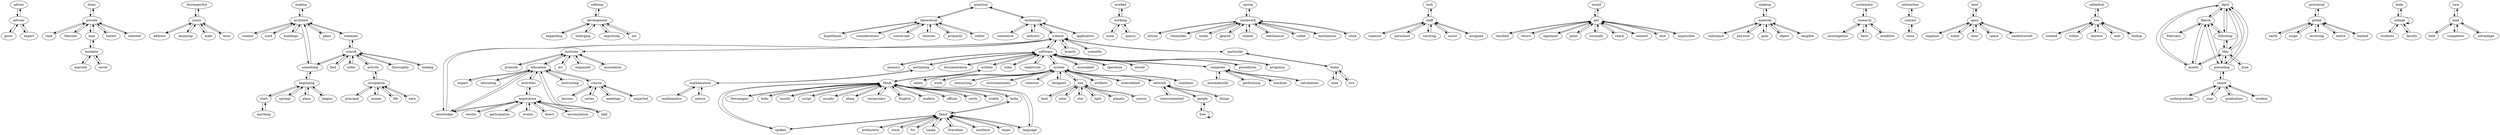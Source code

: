 digraph  {
advice;
adviser;
Army;
private;
disrespectful;
junior;
making;
architect;
refining;
development;
practical;
theoretical;
technology;
find;
search;
usually;
Hindi;
promote;
institute;
star;
sun;
worked;
working;
spring;
clockwork;
artifacts;
system;
mine;
task;
staff;
educating;
education;
results;
experience;
nature;
mathematical;
rank;
would;
get;
order;
interrelated;
things;
network;
resulted;
associated;
software;
principal;
occupation;
live;
home;
branch;
science;
activities;
along;
combines;
makeup;
material;
systematic;
research;
driven;
operation;
beginning;
start;
creates;
interaction;
contact;
superior;
land;
open;
cathedral;
see;
light;
April;
March;
May;
vernaculars;
stored;
art;
resembles;
instructing;
undergraduate;
senior;
works;
expanding;
address;
application;
located;
within;
performing;
computer;
activity;
return;
expanse;
geared;
English;
water;
opponent;
money;
modern;
enlarging;
organized;
official;
investigation;
wheels;
entity;
Marines;
southern;
Tamil;
participation;
provincial;
global;
procedures;
point;
events;
normally;
north;
concerned;
body;
college;
times;
thoroughly;
looking;
race;
lead;
prehistoric;
held;
since;
mathematics;
skill;
time;
mechanical;
scientific;
knowledge;
improving;
substance;
reach;
personnel;
facts;
coiled;
earth;
man;
bachelor;
Sri;
programs;
used;
direct;
Lanka;
establish;
widely;
Dravidian;
buildings;
carrying;
meetings;
course;
interconnected;
diocese;
life;
something;
commerce;
February;
planets;
memory;
year;
physical;
India;
people;
free;
graduation;
accumulation;
source;
industry;
pertaining;
Devanagari;
lowest;
clear;
documentation;
plans;
students;
theories;
seemed;
association;
annoying;
written;
mechanism;
space;
imparted;
machine;
work;
lessons;
particular;
gives;
seat;
competitor;
shot;
Indic;
month;
heat;
primarily;
earn;
impart;
scope;
preceding;
springs;
mostly;
expert;
interacting;
goes;
series;
instrumentality;
assist;
impossible;
clock;
solar;
language;
bishop;
married;
rather;
rules;
involving;
calculations;
following;
act;
coherent;
object;
place;
assigned;
anything;
tangible;
advantage;
close;
designed;
never;
"read/write";
male;
entire;
limited;
hypotheses;
spoken;
script;
someone;
faculty;
term;
enlisted;
begins;
quarry;
automatically;
student;
June;
unobstructed;
considerations;
advice -> adviser;
adviser -> advice;
adviser -> gives;
adviser -> expert;
Army -> private;
private -> Army;
private -> rank;
private -> Marines;
private -> man;
private -> lowest;
private -> enlisted;
disrespectful -> junior;
junior -> disrespectful;
junior -> address;
junior -> annoying;
junior -> male;
junior -> term;
making -> architect;
architect -> making;
architect -> creates;
architect -> used;
architect -> buildings;
architect -> something;
architect -> plans;
architect -> someone;
refining -> development;
development -> refining;
development -> expanding;
development -> enlarging;
development -> improving;
development -> act;
practical -> theoretical;
practical -> technology;
theoretical -> practical;
theoretical -> concerned;
theoretical -> theories;
theoretical -> primarily;
theoretical -> rather;
theoretical -> hypotheses;
theoretical -> considerations;
technology -> practical;
technology -> application;
technology -> science;
technology -> commerce;
technology -> industry;
find -> search;
search -> find;
search -> order;
search -> activity;
search -> thoroughly;
search -> looking;
search -> something;
search -> someone;
usually -> Hindi;
Hindi -> usually;
Hindi -> along;
Hindi -> vernaculars;
Hindi -> English;
Hindi -> modern;
Hindi -> official;
Hindi -> north;
Hindi -> widely;
Hindi -> India;
Hindi -> Devanagari;
Hindi -> written;
Hindi -> Indic;
Hindi -> mostly;
Hindi -> language;
Hindi -> spoken;
Hindi -> script;
promote -> institute;
institute -> promote;
institute -> art;
institute -> science;
institute -> organized;
institute -> association;
institute -> education;
star -> sun;
sun -> star;
sun -> system;
sun -> light;
sun -> planets;
sun -> source;
sun -> heat;
sun -> solar;
worked -> working;
working -> worked;
working -> mine;
working -> quarry;
spring -> clockwork;
clockwork -> spring;
clockwork -> driven;
clockwork -> resembles;
clockwork -> works;
clockwork -> geared;
clockwork -> wheels;
clockwork -> mechanical;
clockwork -> coiled;
clockwork -> mechanism;
clockwork -> clock;
artifacts -> system;
system -> artifacts;
system -> interrelated;
system -> sun;
system -> network;
system -> software;
system -> combines;
system -> entity;
system -> work;
system -> interacting;
system -> instrumentality;
system -> coherent;
system -> designed;
mine -> working;
task -> staff;
staff -> task;
staff -> superior;
staff -> personnel;
staff -> carrying;
staff -> assist;
staff -> assigned;
educating -> education;
education -> educating;
education -> activities;
education -> instructing;
education -> skill;
education -> knowledge;
education -> impart;
education -> institute;
education -> course;
results -> experience;
experience -> results;
experience -> activities;
experience -> participation;
experience -> events;
experience -> skill;
experience -> knowledge;
experience -> direct;
experience -> accumulation;
nature -> mathematical;
mathematical -> nature;
mathematical -> mathematics;
mathematical -> pertaining;
rank -> private;
would -> get;
get -> would;
get -> resulted;
get -> return;
get -> opponent;
get -> point;
get -> normally;
get -> reach;
get -> seemed;
get -> shot;
get -> impossible;
order -> search;
interrelated -> system;
things -> network;
network -> things;
network -> system;
network -> interconnected;
network -> people;
resulted -> get;
associated -> software;
software -> associated;
software -> system;
software -> operation;
software -> stored;
software -> science;
software -> procedures;
software -> programs;
software -> memory;
software -> pertaining;
software -> documentation;
software -> written;
software -> computer;
software -> rules;
software -> "read/write";
principal -> occupation;
occupation -> principal;
occupation -> activity;
occupation -> money;
occupation -> life;
occupation -> earn;
live -> home;
home -> live;
home -> time;
home -> particular;
branch -> science;
science -> branch;
science -> institute;
science -> technology;
science -> software;
science -> scientific;
science -> knowledge;
science -> particular;
activities -> education;
activities -> experience;
along -> Hindi;
combines -> system;
makeup -> material;
material -> makeup;
material -> substance;
material -> physical;
material -> goes;
material -> object;
material -> tangible;
systematic -> research;
research -> systematic;
research -> investigation;
research -> facts;
research -> establish;
driven -> clockwork;
operation -> software;
beginning -> start;
beginning -> something;
beginning -> springs;
beginning -> place;
beginning -> begins;
start -> beginning;
start -> anything;
creates -> architect;
interaction -> contact;
contact -> interaction;
contact -> close;
superior -> staff;
land -> open;
open -> land;
open -> expanse;
open -> water;
open -> clear;
open -> space;
open -> unobstructed;
cathedral -> see;
see -> cathedral;
see -> located;
see -> within;
see -> diocese;
see -> seat;
see -> bishop;
light -> sun;
April -> March;
April -> May;
April -> month;
April -> preceding;
April -> following;
March -> April;
March -> February;
March -> month;
March -> preceding;
March -> following;
May -> April;
May -> month;
May -> preceding;
May -> following;
May -> June;
vernaculars -> Hindi;
stored -> software;
art -> institute;
resembles -> clockwork;
instructing -> education;
undergraduate -> senior;
senior -> undergraduate;
senior -> year;
senior -> graduation;
senior -> preceding;
senior -> student;
works -> clockwork;
expanding -> development;
address -> junior;
application -> technology;
located -> see;
within -> see;
performing -> computer;
computer -> performing;
computer -> machine;
computer -> software;
computer -> calculations;
computer -> automatically;
activity -> search;
activity -> occupation;
return -> get;
expanse -> open;
geared -> clockwork;
English -> Hindi;
water -> open;
opponent -> get;
money -> occupation;
modern -> Hindi;
enlarging -> development;
organized -> institute;
official -> Hindi;
investigation -> research;
wheels -> clockwork;
entity -> system;
Marines -> private;
southern -> Tamil;
Tamil -> southern;
Tamil -> times;
Tamil -> prehistoric;
Tamil -> since;
Tamil -> Tamil;
Tamil -> Sri;
Tamil -> Lanka;
Tamil -> Dravidian;
Tamil -> India;
Tamil -> language;
Tamil -> spoken;
participation -> experience;
provincial -> global;
global -> provincial;
global -> earth;
global -> scope;
global -> involving;
global -> entire;
global -> limited;
procedures -> software;
point -> get;
events -> experience;
normally -> get;
north -> Hindi;
concerned -> theoretical;
body -> college;
college -> body;
college -> college;
college -> students;
college -> faculty;
times -> Tamil;
thoroughly -> search;
looking -> search;
race -> lead;
lead -> race;
lead -> held;
lead -> competitor;
lead -> advantage;
prehistoric -> Tamil;
held -> lead;
since -> Tamil;
mathematics -> mathematical;
skill -> education;
skill -> experience;
time -> home;
mechanical -> clockwork;
scientific -> science;
knowledge -> science;
knowledge -> education;
knowledge -> experience;
improving -> development;
substance -> material;
reach -> get;
personnel -> staff;
facts -> research;
coiled -> clockwork;
earth -> global;
man -> private;
man -> bachelor;
bachelor -> man;
bachelor -> married;
bachelor -> never;
Sri -> Tamil;
programs -> software;
used -> architect;
direct -> experience;
Lanka -> Tamil;
establish -> research;
widely -> Hindi;
Dravidian -> Tamil;
buildings -> architect;
carrying -> staff;
meetings -> course;
course -> meetings;
course -> imparted;
course -> lessons;
course -> series;
course -> education;
interconnected -> network;
diocese -> see;
life -> occupation;
something -> architect;
something -> search;
something -> beginning;
commerce -> technology;
February -> March;
planets -> sun;
memory -> software;
year -> senior;
physical -> material;
India -> Hindi;
India -> Tamil;
people -> free;
people -> network;
free -> people;
free -> free;
graduation -> senior;
accumulation -> experience;
source -> sun;
industry -> technology;
pertaining -> mathematical;
pertaining -> software;
Devanagari -> Hindi;
lowest -> private;
clear -> open;
documentation -> software;
plans -> architect;
students -> college;
theories -> theoretical;
seemed -> get;
association -> institute;
annoying -> junior;
written -> Hindi;
written -> software;
mechanism -> clockwork;
space -> open;
imparted -> course;
machine -> computer;
work -> system;
lessons -> course;
particular -> science;
particular -> home;
gives -> adviser;
seat -> see;
competitor -> lead;
shot -> get;
Indic -> Hindi;
month -> March;
month -> April;
month -> May;
heat -> sun;
primarily -> theoretical;
earn -> occupation;
impart -> education;
scope -> global;
preceding -> March;
preceding -> April;
preceding -> May;
preceding -> senior;
springs -> beginning;
mostly -> Hindi;
expert -> adviser;
interacting -> system;
goes -> material;
series -> course;
instrumentality -> system;
assist -> staff;
impossible -> get;
clock -> clockwork;
solar -> sun;
language -> Hindi;
language -> Tamil;
bishop -> see;
married -> bachelor;
rather -> theoretical;
rules -> software;
involving -> global;
calculations -> computer;
following -> March;
following -> April;
following -> May;
act -> development;
coherent -> system;
object -> material;
place -> beginning;
assigned -> staff;
anything -> start;
tangible -> material;
advantage -> lead;
close -> contact;
designed -> system;
never -> bachelor;
"read/write" -> software;
male -> junior;
entire -> global;
limited -> global;
hypotheses -> theoretical;
spoken -> Hindi;
spoken -> Tamil;
script -> Hindi;
someone -> architect;
someone -> search;
faculty -> college;
term -> junior;
enlisted -> private;
begins -> beginning;
quarry -> working;
automatically -> computer;
student -> senior;
June -> May;
unobstructed -> open;
considerations -> theoretical;
}
